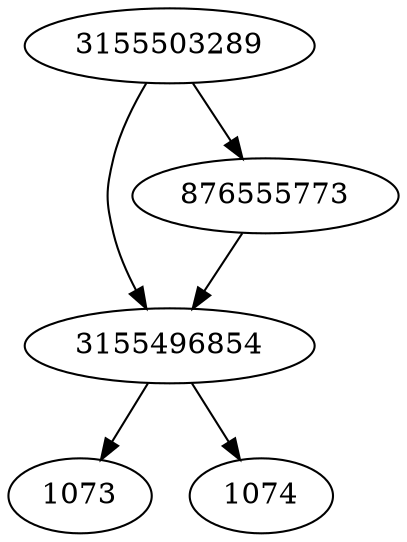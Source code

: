 strict digraph  {
1073;
1074;
3155496854;
3155503289;
876555773;
3155496854 -> 1073;
3155496854 -> 1074;
3155503289 -> 3155496854;
3155503289 -> 876555773;
876555773 -> 3155496854;
}

